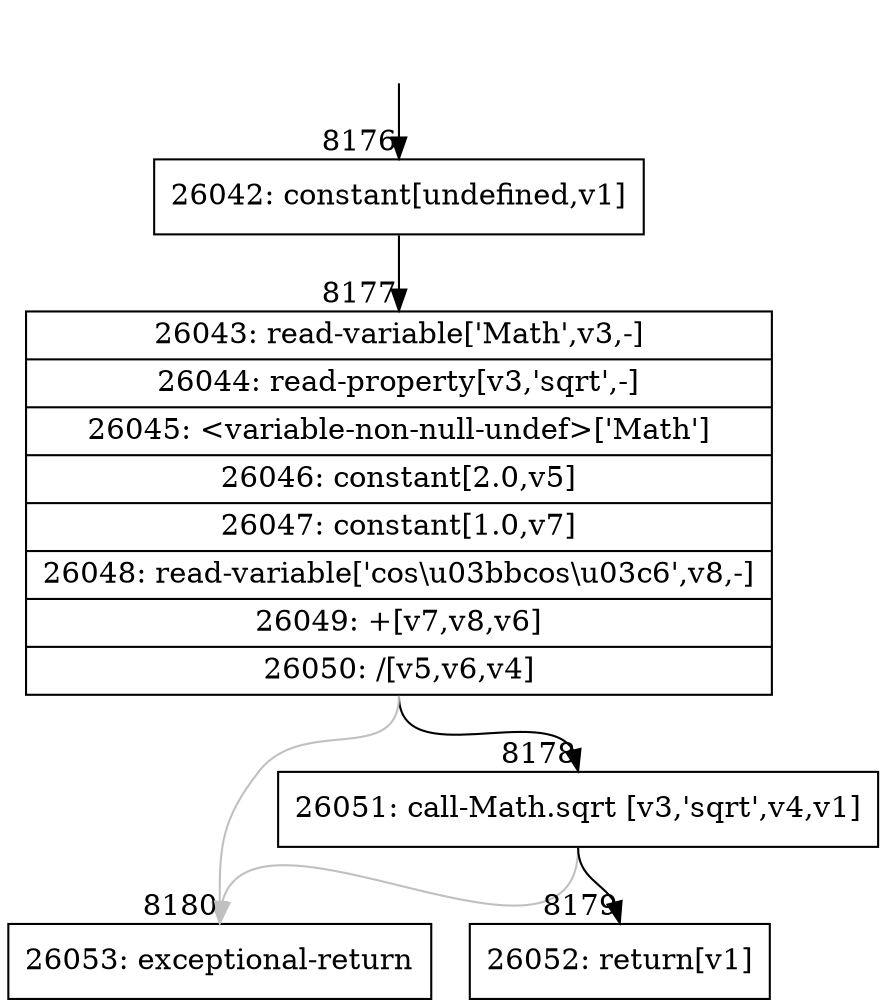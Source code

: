 digraph {
rankdir="TD"
BB_entry773[shape=none,label=""];
BB_entry773 -> BB8176 [tailport=s, headport=n, headlabel="    8176"]
BB8176 [shape=record label="{26042: constant[undefined,v1]}" ] 
BB8176 -> BB8177 [tailport=s, headport=n, headlabel="      8177"]
BB8177 [shape=record label="{26043: read-variable['Math',v3,-]|26044: read-property[v3,'sqrt',-]|26045: \<variable-non-null-undef\>['Math']|26046: constant[2.0,v5]|26047: constant[1.0,v7]|26048: read-variable['cos\\u03bbcos\\u03c6',v8,-]|26049: +[v7,v8,v6]|26050: /[v5,v6,v4]}" ] 
BB8177 -> BB8178 [tailport=s, headport=n, headlabel="      8178"]
BB8177 -> BB8180 [tailport=s, headport=n, color=gray, headlabel="      8180"]
BB8178 [shape=record label="{26051: call-Math.sqrt [v3,'sqrt',v4,v1]}" ] 
BB8178 -> BB8179 [tailport=s, headport=n, headlabel="      8179"]
BB8178 -> BB8180 [tailport=s, headport=n, color=gray]
BB8179 [shape=record label="{26052: return[v1]}" ] 
BB8180 [shape=record label="{26053: exceptional-return}" ] 
//#$~ 4667
}
